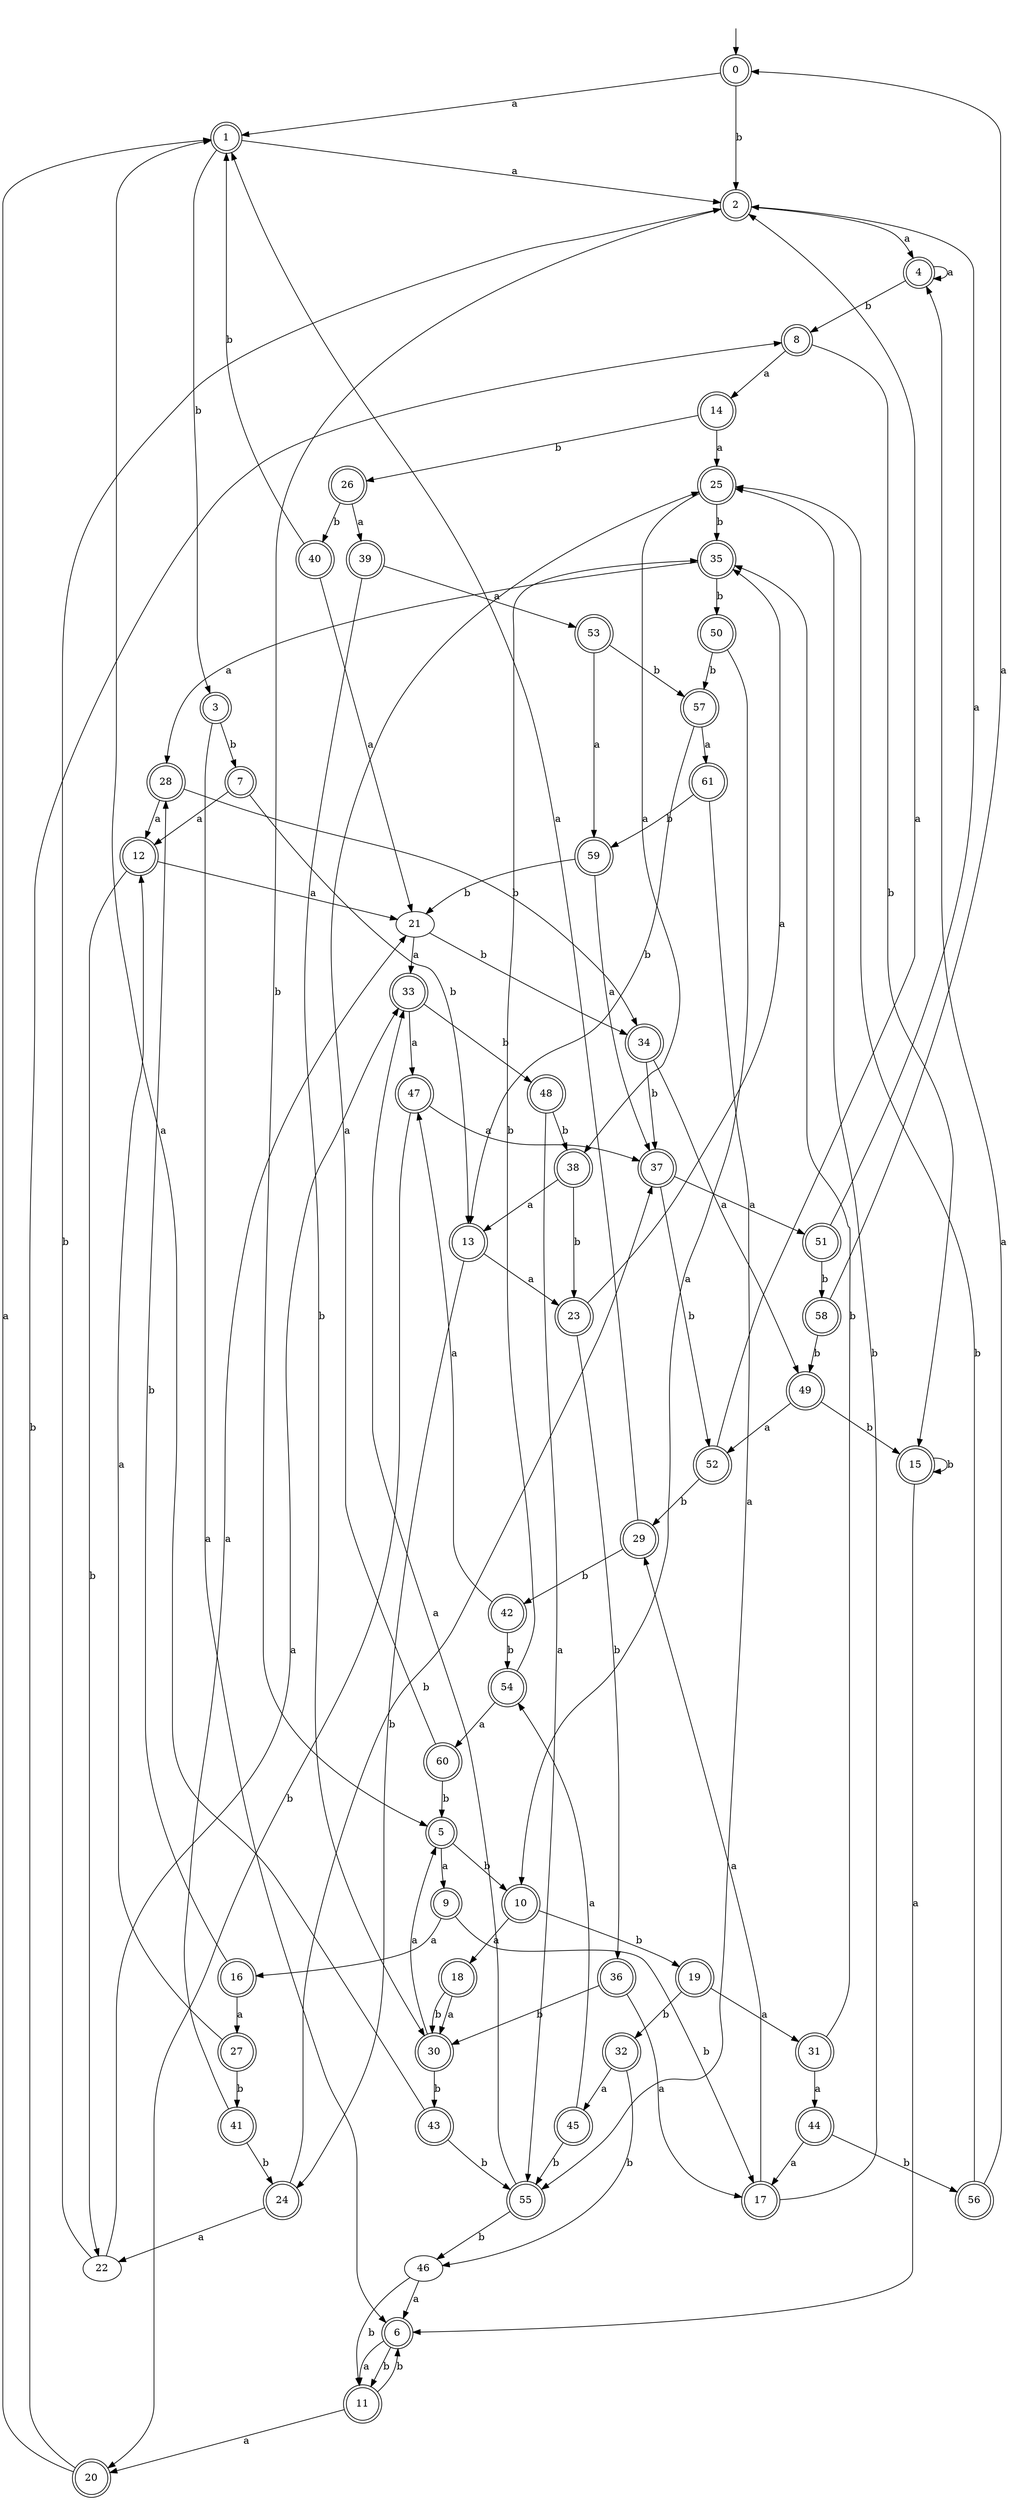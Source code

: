 digraph RandomDFA {
  __start0 [label="", shape=none];
  __start0 -> 0 [label=""];
  0 [shape=circle] [shape=doublecircle]
  0 -> 1 [label="a"]
  0 -> 2 [label="b"]
  1 [shape=doublecircle]
  1 -> 2 [label="a"]
  1 -> 3 [label="b"]
  2 [shape=doublecircle]
  2 -> 4 [label="a"]
  2 -> 5 [label="b"]
  3 [shape=doublecircle]
  3 -> 6 [label="a"]
  3 -> 7 [label="b"]
  4 [shape=doublecircle]
  4 -> 4 [label="a"]
  4 -> 8 [label="b"]
  5 [shape=doublecircle]
  5 -> 9 [label="a"]
  5 -> 10 [label="b"]
  6 [shape=doublecircle]
  6 -> 11 [label="a"]
  6 -> 11 [label="b"]
  7 [shape=doublecircle]
  7 -> 12 [label="a"]
  7 -> 13 [label="b"]
  8 [shape=doublecircle]
  8 -> 14 [label="a"]
  8 -> 15 [label="b"]
  9 [shape=doublecircle]
  9 -> 16 [label="a"]
  9 -> 17 [label="b"]
  10 [shape=doublecircle]
  10 -> 18 [label="a"]
  10 -> 19 [label="b"]
  11 [shape=doublecircle]
  11 -> 20 [label="a"]
  11 -> 6 [label="b"]
  12 [shape=doublecircle]
  12 -> 21 [label="a"]
  12 -> 22 [label="b"]
  13 [shape=doublecircle]
  13 -> 23 [label="a"]
  13 -> 24 [label="b"]
  14 [shape=doublecircle]
  14 -> 25 [label="a"]
  14 -> 26 [label="b"]
  15 [shape=doublecircle]
  15 -> 6 [label="a"]
  15 -> 15 [label="b"]
  16 [shape=doublecircle]
  16 -> 27 [label="a"]
  16 -> 28 [label="b"]
  17 [shape=doublecircle]
  17 -> 29 [label="a"]
  17 -> 25 [label="b"]
  18 [shape=doublecircle]
  18 -> 30 [label="a"]
  18 -> 30 [label="b"]
  19 [shape=doublecircle]
  19 -> 31 [label="a"]
  19 -> 32 [label="b"]
  20 [shape=doublecircle]
  20 -> 1 [label="a"]
  20 -> 8 [label="b"]
  21
  21 -> 33 [label="a"]
  21 -> 34 [label="b"]
  22
  22 -> 33 [label="a"]
  22 -> 2 [label="b"]
  23 [shape=doublecircle]
  23 -> 35 [label="a"]
  23 -> 36 [label="b"]
  24 [shape=doublecircle]
  24 -> 22 [label="a"]
  24 -> 37 [label="b"]
  25 [shape=doublecircle]
  25 -> 38 [label="a"]
  25 -> 35 [label="b"]
  26 [shape=doublecircle]
  26 -> 39 [label="a"]
  26 -> 40 [label="b"]
  27 [shape=doublecircle]
  27 -> 12 [label="a"]
  27 -> 41 [label="b"]
  28 [shape=doublecircle]
  28 -> 12 [label="a"]
  28 -> 34 [label="b"]
  29 [shape=doublecircle]
  29 -> 1 [label="a"]
  29 -> 42 [label="b"]
  30 [shape=doublecircle]
  30 -> 5 [label="a"]
  30 -> 43 [label="b"]
  31 [shape=doublecircle]
  31 -> 44 [label="a"]
  31 -> 35 [label="b"]
  32 [shape=doublecircle]
  32 -> 45 [label="a"]
  32 -> 46 [label="b"]
  33 [shape=doublecircle]
  33 -> 47 [label="a"]
  33 -> 48 [label="b"]
  34 [shape=doublecircle]
  34 -> 49 [label="a"]
  34 -> 37 [label="b"]
  35 [shape=doublecircle]
  35 -> 28 [label="a"]
  35 -> 50 [label="b"]
  36 [shape=doublecircle]
  36 -> 17 [label="a"]
  36 -> 30 [label="b"]
  37 [shape=doublecircle]
  37 -> 51 [label="a"]
  37 -> 52 [label="b"]
  38 [shape=doublecircle]
  38 -> 13 [label="a"]
  38 -> 23 [label="b"]
  39 [shape=doublecircle]
  39 -> 53 [label="a"]
  39 -> 30 [label="b"]
  40 [shape=doublecircle]
  40 -> 21 [label="a"]
  40 -> 1 [label="b"]
  41 [shape=doublecircle]
  41 -> 21 [label="a"]
  41 -> 24 [label="b"]
  42 [shape=doublecircle]
  42 -> 47 [label="a"]
  42 -> 54 [label="b"]
  43 [shape=doublecircle]
  43 -> 1 [label="a"]
  43 -> 55 [label="b"]
  44 [shape=doublecircle]
  44 -> 17 [label="a"]
  44 -> 56 [label="b"]
  45 [shape=doublecircle]
  45 -> 54 [label="a"]
  45 -> 55 [label="b"]
  46
  46 -> 6 [label="a"]
  46 -> 11 [label="b"]
  47 [shape=doublecircle]
  47 -> 37 [label="a"]
  47 -> 20 [label="b"]
  48 [shape=doublecircle]
  48 -> 55 [label="a"]
  48 -> 38 [label="b"]
  49 [shape=doublecircle]
  49 -> 52 [label="a"]
  49 -> 15 [label="b"]
  50 [shape=doublecircle]
  50 -> 10 [label="a"]
  50 -> 57 [label="b"]
  51 [shape=doublecircle]
  51 -> 2 [label="a"]
  51 -> 58 [label="b"]
  52 [shape=doublecircle]
  52 -> 2 [label="a"]
  52 -> 29 [label="b"]
  53 [shape=doublecircle]
  53 -> 59 [label="a"]
  53 -> 57 [label="b"]
  54 [shape=doublecircle]
  54 -> 60 [label="a"]
  54 -> 35 [label="b"]
  55 [shape=doublecircle]
  55 -> 33 [label="a"]
  55 -> 46 [label="b"]
  56 [shape=doublecircle]
  56 -> 4 [label="a"]
  56 -> 25 [label="b"]
  57 [shape=doublecircle]
  57 -> 61 [label="a"]
  57 -> 13 [label="b"]
  58 [shape=doublecircle]
  58 -> 0 [label="a"]
  58 -> 49 [label="b"]
  59 [shape=doublecircle]
  59 -> 37 [label="a"]
  59 -> 21 [label="b"]
  60 [shape=doublecircle]
  60 -> 25 [label="a"]
  60 -> 5 [label="b"]
  61 [shape=doublecircle]
  61 -> 55 [label="a"]
  61 -> 59 [label="b"]
}
